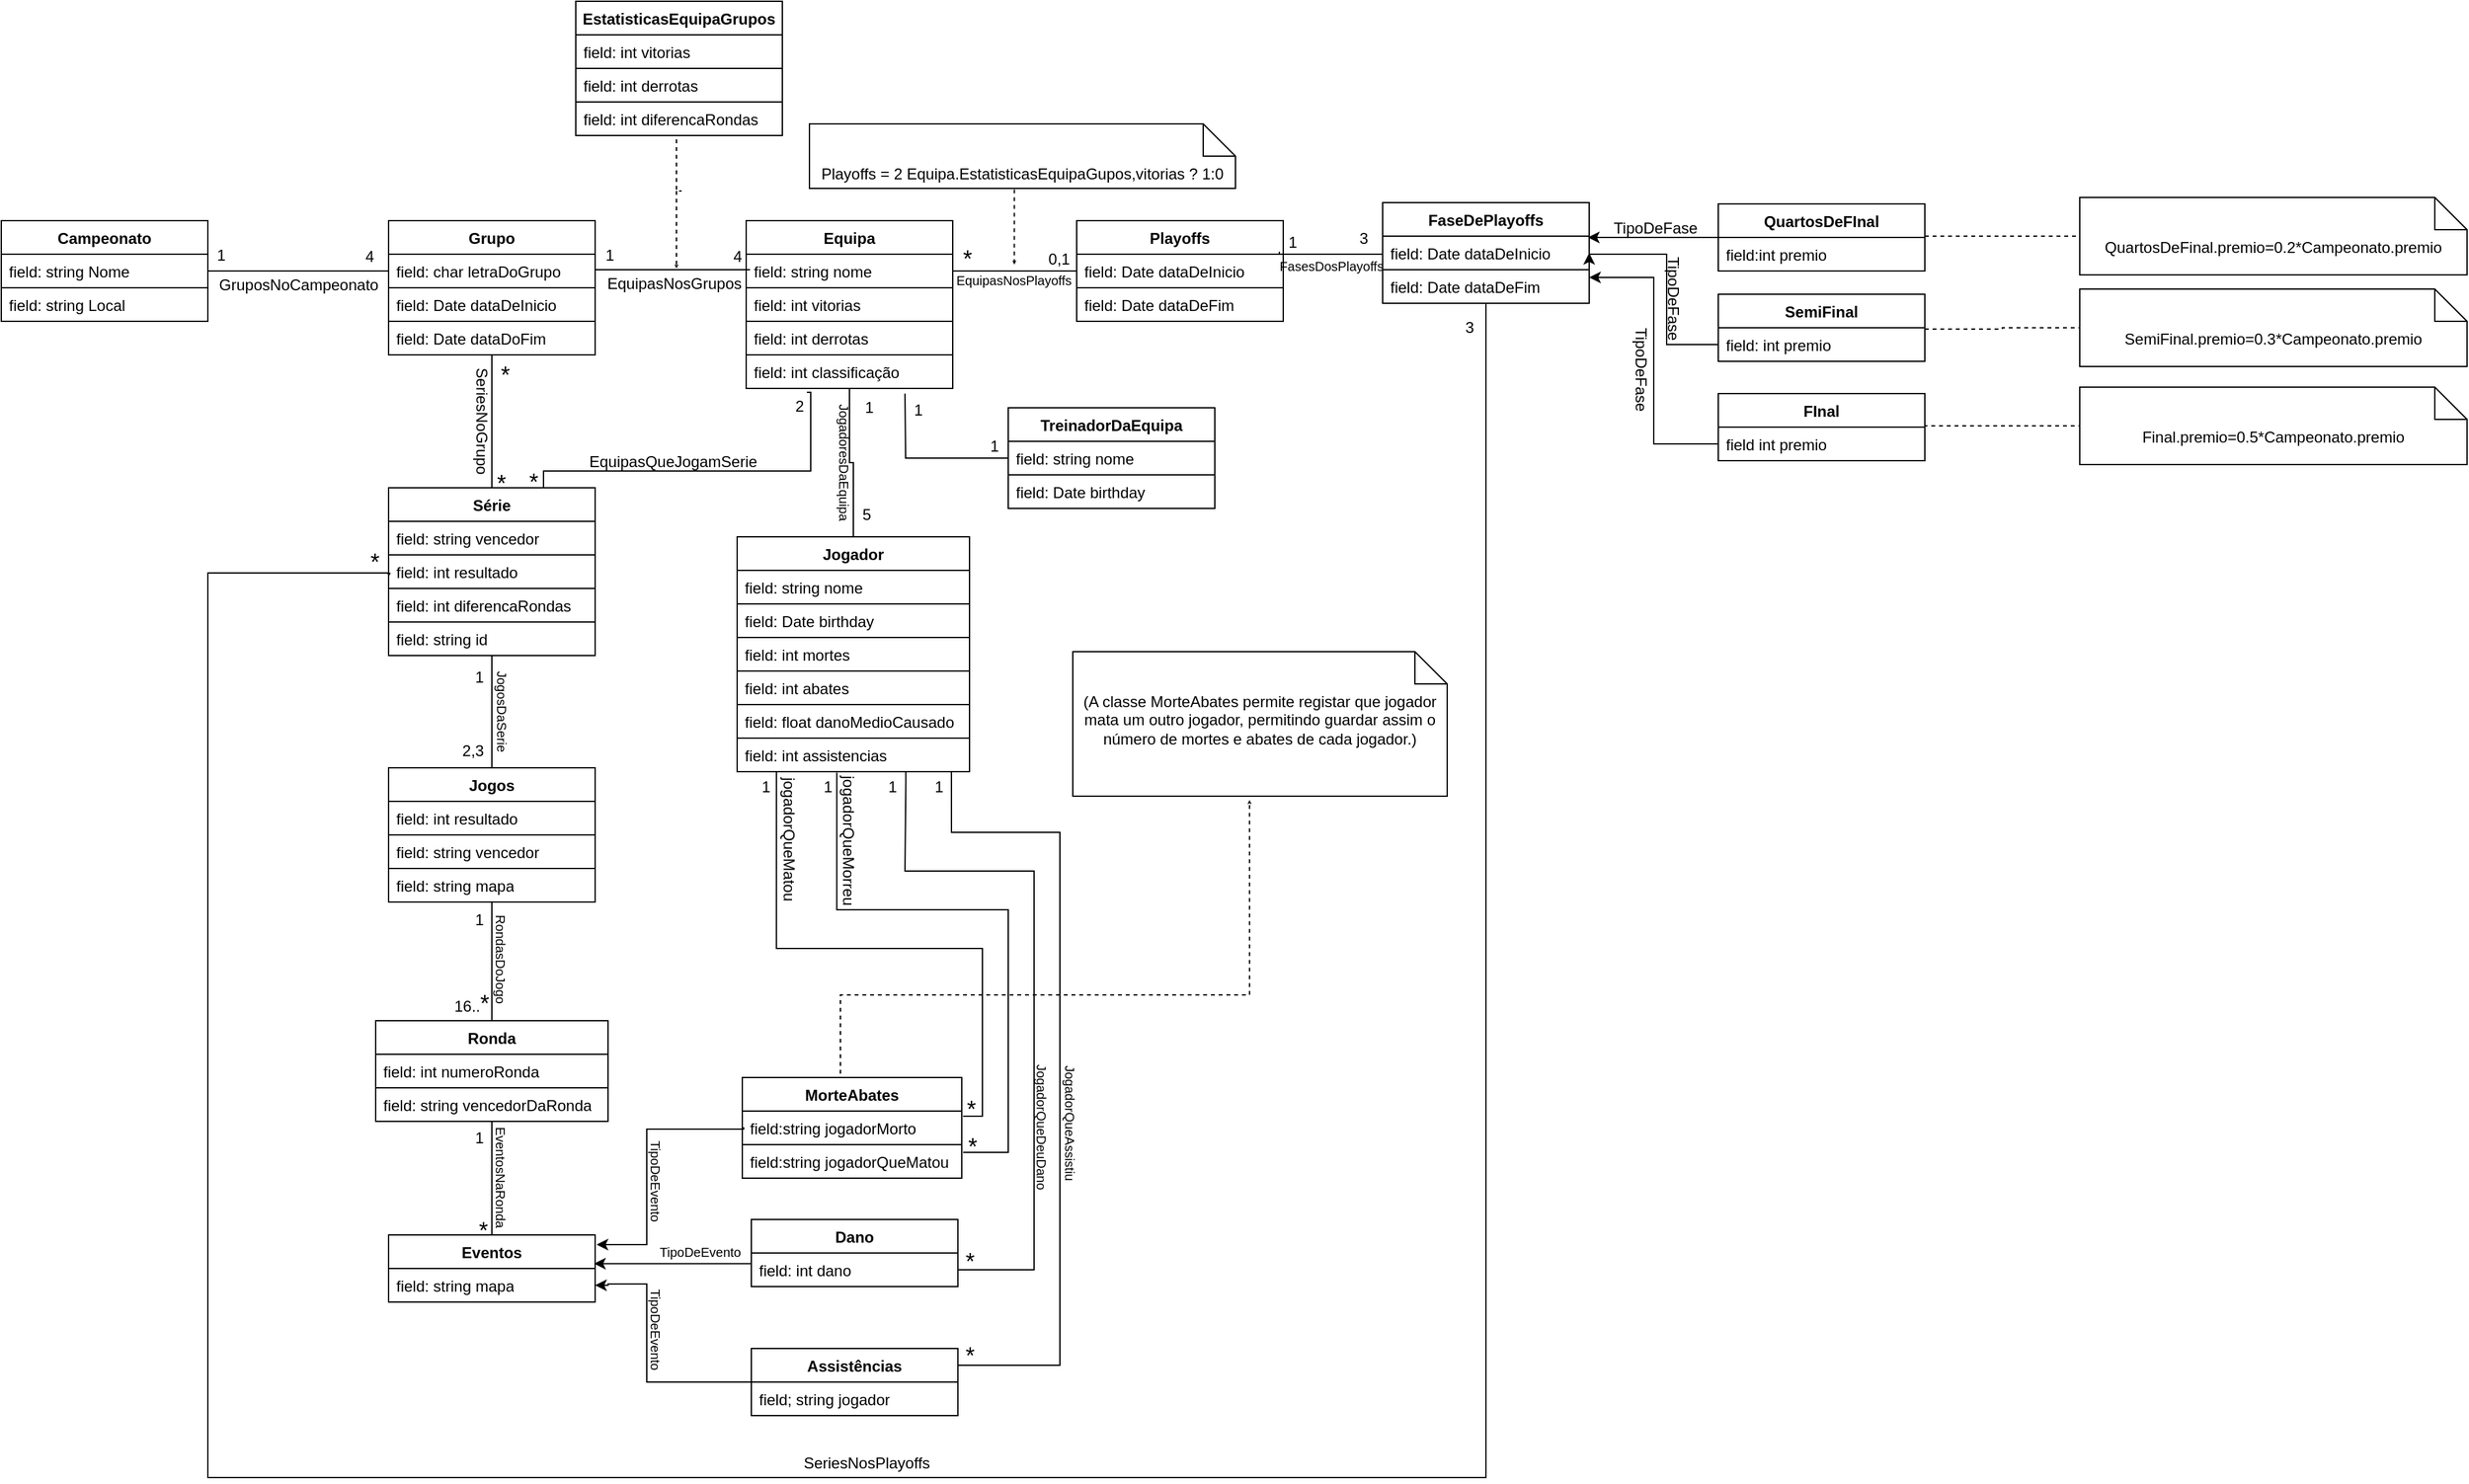 <mxfile version="22.0.4" type="github">
  <diagram name="Page-1" id="e7e014a7-5840-1c2e-5031-d8a46d1fe8dd">
    <mxGraphModel dx="2473" dy="1378" grid="1" gridSize="10" guides="1" tooltips="1" connect="1" arrows="1" fold="1" page="1" pageScale="1" pageWidth="1169" pageHeight="826" background="none" math="0" shadow="0">
      <root>
        <mxCell id="0" />
        <mxCell id="1" parent="0" />
        <mxCell id="9Ka-WZvEReShKsLX9K6u-49" value="Playoffs = 2 Equipa.EstatisticasEquipaGupos,vitorias ? 1:0" style="shape=note2;boundedLbl=1;whiteSpace=wrap;html=1;size=25;verticalAlign=top;align=center;" parent="1" vertex="1">
          <mxGeometry x="776" y="131" width="330" height="50" as="geometry" />
        </mxCell>
        <mxCell id="9Ka-WZvEReShKsLX9K6u-52" value="&lt;div&gt;Campeonato&lt;/div&gt;&lt;div&gt;&lt;br&gt;&lt;/div&gt;" style="swimlane;fontStyle=1;align=center;verticalAlign=top;childLayout=stackLayout;horizontal=1;startSize=26;horizontalStack=0;resizeParent=1;resizeParentMax=0;resizeLast=0;collapsible=1;marginBottom=0;whiteSpace=wrap;html=1;" parent="1" vertex="1">
          <mxGeometry x="150" y="206" width="160" height="78" as="geometry" />
        </mxCell>
        <mxCell id="9Ka-WZvEReShKsLX9K6u-56" value="field: string Nome" style="text;strokeColor=default;fillColor=none;align=left;verticalAlign=top;spacingLeft=4;spacingRight=4;overflow=hidden;rotatable=0;points=[[0,0.5],[1,0.5]];portConstraint=eastwest;whiteSpace=wrap;html=1;" parent="9Ka-WZvEReShKsLX9K6u-52" vertex="1">
          <mxGeometry y="26" width="160" height="26" as="geometry" />
        </mxCell>
        <mxCell id="9Ka-WZvEReShKsLX9K6u-58" value="field: string Local" style="text;strokeColor=default;fillColor=none;align=left;verticalAlign=top;spacingLeft=4;spacingRight=4;overflow=hidden;rotatable=0;points=[[0,0.5],[1,0.5]];portConstraint=eastwest;whiteSpace=wrap;html=1;" parent="9Ka-WZvEReShKsLX9K6u-52" vertex="1">
          <mxGeometry y="52" width="160" height="26" as="geometry" />
        </mxCell>
        <mxCell id="9Ka-WZvEReShKsLX9K6u-59" value="&lt;div&gt;Grupo&lt;/div&gt;" style="swimlane;fontStyle=1;align=center;verticalAlign=top;childLayout=stackLayout;horizontal=1;startSize=26;horizontalStack=0;resizeParent=1;resizeParentMax=0;resizeLast=0;collapsible=1;marginBottom=0;whiteSpace=wrap;html=1;" parent="1" vertex="1">
          <mxGeometry x="450" y="206" width="160" height="104" as="geometry" />
        </mxCell>
        <mxCell id="9Ka-WZvEReShKsLX9K6u-238" value="field: char letraDoGrupo" style="text;strokeColor=default;fillColor=none;align=left;verticalAlign=top;spacingLeft=4;spacingRight=4;overflow=hidden;rotatable=0;points=[[0,0.5],[1,0.5]];portConstraint=eastwest;whiteSpace=wrap;html=1;" parent="9Ka-WZvEReShKsLX9K6u-59" vertex="1">
          <mxGeometry y="26" width="160" height="26" as="geometry" />
        </mxCell>
        <mxCell id="9Ka-WZvEReShKsLX9K6u-63" value="field: Date dataDeInicio" style="text;strokeColor=default;fillColor=none;align=left;verticalAlign=top;spacingLeft=4;spacingRight=4;overflow=hidden;rotatable=0;points=[[0,0.5],[1,0.5]];portConstraint=eastwest;whiteSpace=wrap;html=1;" parent="9Ka-WZvEReShKsLX9K6u-59" vertex="1">
          <mxGeometry y="52" width="160" height="26" as="geometry" />
        </mxCell>
        <mxCell id="9Ka-WZvEReShKsLX9K6u-60" value="field: Date dataDoFim" style="text;strokeColor=default;fillColor=none;align=left;verticalAlign=top;spacingLeft=4;spacingRight=4;overflow=hidden;rotatable=0;points=[[0,0.5],[1,0.5]];portConstraint=eastwest;whiteSpace=wrap;html=1;" parent="9Ka-WZvEReShKsLX9K6u-59" vertex="1">
          <mxGeometry y="78" width="160" height="26" as="geometry" />
        </mxCell>
        <mxCell id="9Ka-WZvEReShKsLX9K6u-64" value="" style="line;strokeWidth=1;fillColor=none;align=left;verticalAlign=middle;spacingTop=-1;spacingLeft=3;spacingRight=3;rotatable=0;labelPosition=right;points=[];portConstraint=eastwest;strokeColor=inherit;" parent="1" vertex="1">
          <mxGeometry x="310" y="241" width="140" height="8" as="geometry" />
        </mxCell>
        <mxCell id="9Ka-WZvEReShKsLX9K6u-66" value="1" style="text;html=1;align=center;verticalAlign=middle;resizable=0;points=[];autosize=1;strokeColor=none;fillColor=none;" parent="1" vertex="1">
          <mxGeometry x="305" y="218" width="30" height="30" as="geometry" />
        </mxCell>
        <mxCell id="9Ka-WZvEReShKsLX9K6u-67" value="4" style="text;html=1;align=center;verticalAlign=middle;resizable=0;points=[];autosize=1;strokeColor=none;fillColor=none;" parent="1" vertex="1">
          <mxGeometry x="420" y="219" width="30" height="30" as="geometry" />
        </mxCell>
        <mxCell id="9Ka-WZvEReShKsLX9K6u-68" value="Equipa" style="swimlane;fontStyle=1;align=center;verticalAlign=top;childLayout=stackLayout;horizontal=1;startSize=26;horizontalStack=0;resizeParent=1;resizeParentMax=0;resizeLast=0;collapsible=1;marginBottom=0;whiteSpace=wrap;html=1;" parent="1" vertex="1">
          <mxGeometry x="727" y="206" width="160" height="130" as="geometry" />
        </mxCell>
        <mxCell id="9Ka-WZvEReShKsLX9K6u-70" value="&lt;div&gt;field: string nome&lt;/div&gt;" style="text;strokeColor=default;fillColor=none;align=left;verticalAlign=top;spacingLeft=4;spacingRight=4;overflow=hidden;rotatable=0;points=[[0,0.5],[1,0.5]];portConstraint=eastwest;whiteSpace=wrap;html=1;" parent="9Ka-WZvEReShKsLX9K6u-68" vertex="1">
          <mxGeometry y="26" width="160" height="26" as="geometry" />
        </mxCell>
        <mxCell id="9Ka-WZvEReShKsLX9K6u-69" value="field: int vitorias" style="text;strokeColor=default;fillColor=none;align=left;verticalAlign=top;spacingLeft=4;spacingRight=4;overflow=hidden;rotatable=0;points=[[0,0.5],[1,0.5]];portConstraint=eastwest;whiteSpace=wrap;html=1;" parent="9Ka-WZvEReShKsLX9K6u-68" vertex="1">
          <mxGeometry y="52" width="160" height="26" as="geometry" />
        </mxCell>
        <mxCell id="9Ka-WZvEReShKsLX9K6u-110" value="field: int derrotas" style="text;strokeColor=default;fillColor=none;align=left;verticalAlign=top;spacingLeft=4;spacingRight=4;overflow=hidden;rotatable=0;points=[[0,0.5],[1,0.5]];portConstraint=eastwest;whiteSpace=wrap;html=1;" parent="9Ka-WZvEReShKsLX9K6u-68" vertex="1">
          <mxGeometry y="78" width="160" height="26" as="geometry" />
        </mxCell>
        <mxCell id="JwK9TQ3U5i1SRj9SoQAU-14" value="field: int classificação" style="text;strokeColor=default;fillColor=none;align=left;verticalAlign=top;spacingLeft=4;spacingRight=4;overflow=hidden;rotatable=0;points=[[0,0.5],[1,0.5]];portConstraint=eastwest;whiteSpace=wrap;html=1;" parent="9Ka-WZvEReShKsLX9K6u-68" vertex="1">
          <mxGeometry y="104" width="160" height="26" as="geometry" />
        </mxCell>
        <mxCell id="9Ka-WZvEReShKsLX9K6u-71" value="" style="line;strokeWidth=1;fillColor=none;align=left;verticalAlign=middle;spacingTop=-1;spacingLeft=3;spacingRight=3;rotatable=0;labelPosition=right;points=[];portConstraint=eastwest;strokeColor=inherit;" parent="1" vertex="1">
          <mxGeometry x="610" y="240" width="120" height="8" as="geometry" />
        </mxCell>
        <mxCell id="9Ka-WZvEReShKsLX9K6u-75" value="&lt;div&gt;1&lt;/div&gt;" style="text;html=1;align=center;verticalAlign=middle;resizable=0;points=[];autosize=1;strokeColor=none;fillColor=none;" parent="1" vertex="1">
          <mxGeometry x="606" y="218" width="30" height="30" as="geometry" />
        </mxCell>
        <mxCell id="9Ka-WZvEReShKsLX9K6u-76" value="4" style="text;html=1;align=center;verticalAlign=middle;resizable=0;points=[];autosize=1;strokeColor=none;fillColor=none;" parent="1" vertex="1">
          <mxGeometry x="705" y="219" width="30" height="30" as="geometry" />
        </mxCell>
        <mxCell id="9Ka-WZvEReShKsLX9K6u-93" style="edgeStyle=orthogonalEdgeStyle;rounded=0;orthogonalLoop=1;jettySize=auto;html=1;entryX=0.5;entryY=1;entryDx=0;entryDy=0;endSize=0;endArrow=none;endFill=0;" parent="1" source="9Ka-WZvEReShKsLX9K6u-77" target="9Ka-WZvEReShKsLX9K6u-59" edge="1">
          <mxGeometry relative="1" as="geometry" />
        </mxCell>
        <mxCell id="9Ka-WZvEReShKsLX9K6u-77" value="Série" style="swimlane;fontStyle=1;align=center;verticalAlign=top;childLayout=stackLayout;horizontal=1;startSize=26;horizontalStack=0;resizeParent=1;resizeParentMax=0;resizeLast=0;collapsible=1;marginBottom=0;whiteSpace=wrap;html=1;" parent="1" vertex="1">
          <mxGeometry x="450" y="413" width="160" height="130" as="geometry" />
        </mxCell>
        <mxCell id="9Ka-WZvEReShKsLX9K6u-239" value="&lt;div&gt;field: string vencedor&lt;/div&gt;" style="text;strokeColor=default;fillColor=none;align=left;verticalAlign=top;spacingLeft=4;spacingRight=4;overflow=hidden;rotatable=0;points=[[0,0.5],[1,0.5]];portConstraint=eastwest;whiteSpace=wrap;html=1;" parent="9Ka-WZvEReShKsLX9K6u-77" vertex="1">
          <mxGeometry y="26" width="160" height="26" as="geometry" />
        </mxCell>
        <mxCell id="9Ka-WZvEReShKsLX9K6u-78" value="field: int resultado" style="text;strokeColor=default;fillColor=none;align=left;verticalAlign=top;spacingLeft=4;spacingRight=4;overflow=hidden;rotatable=0;points=[[0,0.5],[1,0.5]];portConstraint=eastwest;whiteSpace=wrap;html=1;" parent="9Ka-WZvEReShKsLX9K6u-77" vertex="1">
          <mxGeometry y="52" width="160" height="26" as="geometry" />
        </mxCell>
        <mxCell id="LEeNHCaEj4kO8tNSxgfI-7" value="field: int diferencaRondas" style="text;strokeColor=default;fillColor=none;align=left;verticalAlign=top;spacingLeft=4;spacingRight=4;overflow=hidden;rotatable=0;points=[[0,0.5],[1,0.5]];portConstraint=eastwest;whiteSpace=wrap;html=1;" parent="9Ka-WZvEReShKsLX9K6u-77" vertex="1">
          <mxGeometry y="78" width="160" height="26" as="geometry" />
        </mxCell>
        <mxCell id="9Ka-WZvEReShKsLX9K6u-173" value="field: string id" style="text;strokeColor=default;fillColor=none;align=left;verticalAlign=top;spacingLeft=4;spacingRight=4;overflow=hidden;rotatable=0;points=[[0,0.5],[1,0.5]];portConstraint=eastwest;whiteSpace=wrap;html=1;" parent="9Ka-WZvEReShKsLX9K6u-77" vertex="1">
          <mxGeometry y="104" width="160" height="26" as="geometry" />
        </mxCell>
        <mxCell id="9Ka-WZvEReShKsLX9K6u-92" value="&amp;nbsp;" style="text;whiteSpace=wrap;html=1;" parent="1" vertex="1">
          <mxGeometry x="480" y="480" width="60" height="30" as="geometry" />
        </mxCell>
        <mxCell id="9Ka-WZvEReShKsLX9K6u-94" value="&lt;font style=&quot;font-size: 18px;&quot;&gt;*&lt;/font&gt;" style="text;html=1;align=center;verticalAlign=middle;resizable=0;points=[];autosize=1;strokeColor=none;fillColor=none;" parent="1" vertex="1">
          <mxGeometry x="525" y="306" width="30" height="40" as="geometry" />
        </mxCell>
        <mxCell id="9Ka-WZvEReShKsLX9K6u-95" value="&lt;font style=&quot;font-size: 18px;&quot;&gt;*&lt;/font&gt;" style="text;html=1;align=center;verticalAlign=middle;resizable=0;points=[];autosize=1;strokeColor=none;fillColor=none;" parent="1" vertex="1">
          <mxGeometry x="522" y="390" width="30" height="40" as="geometry" />
        </mxCell>
        <mxCell id="9Ka-WZvEReShKsLX9K6u-100" value="&lt;div&gt;Jogos&lt;/div&gt;&lt;div&gt;&lt;br&gt;&lt;/div&gt;" style="swimlane;fontStyle=1;align=center;verticalAlign=top;childLayout=stackLayout;horizontal=1;startSize=26;horizontalStack=0;resizeParent=1;resizeParentMax=0;resizeLast=0;collapsible=1;marginBottom=0;whiteSpace=wrap;html=1;" parent="1" vertex="1">
          <mxGeometry x="450" y="630" width="160" height="104" as="geometry" />
        </mxCell>
        <mxCell id="9Ka-WZvEReShKsLX9K6u-101" value="field: int resultado" style="text;strokeColor=default;fillColor=none;align=left;verticalAlign=top;spacingLeft=4;spacingRight=4;overflow=hidden;rotatable=0;points=[[0,0.5],[1,0.5]];portConstraint=eastwest;whiteSpace=wrap;html=1;" parent="9Ka-WZvEReShKsLX9K6u-100" vertex="1">
          <mxGeometry y="26" width="160" height="26" as="geometry" />
        </mxCell>
        <mxCell id="9Ka-WZvEReShKsLX9K6u-102" value="field: string vencedor" style="text;strokeColor=default;fillColor=none;align=left;verticalAlign=top;spacingLeft=4;spacingRight=4;overflow=hidden;rotatable=0;points=[[0,0.5],[1,0.5]];portConstraint=eastwest;whiteSpace=wrap;html=1;" parent="9Ka-WZvEReShKsLX9K6u-100" vertex="1">
          <mxGeometry y="52" width="160" height="26" as="geometry" />
        </mxCell>
        <mxCell id="9Ka-WZvEReShKsLX9K6u-136" value="field: string mapa" style="text;strokeColor=default;fillColor=none;align=left;verticalAlign=top;spacingLeft=4;spacingRight=4;overflow=hidden;rotatable=0;points=[[0,0.5],[1,0.5]];portConstraint=eastwest;whiteSpace=wrap;html=1;" parent="9Ka-WZvEReShKsLX9K6u-100" vertex="1">
          <mxGeometry y="78" width="160" height="26" as="geometry" />
        </mxCell>
        <mxCell id="9Ka-WZvEReShKsLX9K6u-103" style="edgeStyle=orthogonalEdgeStyle;rounded=0;orthogonalLoop=1;jettySize=auto;html=1;endSize=0;entryX=0.5;entryY=1;entryDx=0;entryDy=0;endArrow=none;endFill=0;" parent="1" source="9Ka-WZvEReShKsLX9K6u-100" target="9Ka-WZvEReShKsLX9K6u-77" edge="1">
          <mxGeometry relative="1" as="geometry">
            <mxPoint x="530" y="560" as="targetPoint" />
          </mxGeometry>
        </mxCell>
        <mxCell id="9Ka-WZvEReShKsLX9K6u-104" value="1" style="text;html=1;align=center;verticalAlign=middle;resizable=0;points=[];autosize=1;strokeColor=none;fillColor=none;" parent="1" vertex="1">
          <mxGeometry x="505" y="545" width="30" height="30" as="geometry" />
        </mxCell>
        <mxCell id="9Ka-WZvEReShKsLX9K6u-105" value="2,3" style="text;html=1;align=center;verticalAlign=middle;resizable=0;points=[];autosize=1;strokeColor=none;fillColor=none;" parent="1" vertex="1">
          <mxGeometry x="495" y="602" width="40" height="30" as="geometry" />
        </mxCell>
        <mxCell id="9Ka-WZvEReShKsLX9K6u-109" style="edgeStyle=orthogonalEdgeStyle;rounded=0;orthogonalLoop=1;jettySize=auto;html=1;entryX=0.5;entryY=1;entryDx=0;entryDy=0;endSize=0;endArrow=none;endFill=0;" parent="1" source="9Ka-WZvEReShKsLX9K6u-106" target="9Ka-WZvEReShKsLX9K6u-68" edge="1">
          <mxGeometry relative="1" as="geometry" />
        </mxCell>
        <mxCell id="9Ka-WZvEReShKsLX9K6u-219" style="edgeStyle=orthogonalEdgeStyle;rounded=0;orthogonalLoop=1;jettySize=auto;html=1;exitX=0.429;exitY=1.031;exitDx=0;exitDy=0;entryX=1.006;entryY=0.231;entryDx=0;entryDy=0;exitPerimeter=0;entryPerimeter=0;endSize=0;endArrow=none;endFill=0;" parent="1" source="dNxr9348xgbhREsRvM5x-9" target="9Ka-WZvEReShKsLX9K6u-193" edge="1">
          <mxGeometry relative="1" as="geometry">
            <Array as="points">
              <mxPoint x="797" y="740" />
              <mxPoint x="930" y="740" />
              <mxPoint x="930" y="928" />
            </Array>
          </mxGeometry>
        </mxCell>
        <mxCell id="9Ka-WZvEReShKsLX9K6u-221" style="edgeStyle=orthogonalEdgeStyle;rounded=0;orthogonalLoop=1;jettySize=auto;html=1;exitX=0.726;exitY=1;exitDx=0;exitDy=0;entryX=1;entryY=0.5;entryDx=0;entryDy=0;endSize=0;exitPerimeter=0;startArrow=none;startFill=0;endArrow=none;endFill=0;" parent="1" source="dNxr9348xgbhREsRvM5x-9" edge="1">
          <mxGeometry relative="1" as="geometry">
            <Array as="points">
              <mxPoint x="851" y="640" />
              <mxPoint x="850" y="640" />
              <mxPoint x="850" y="710" />
              <mxPoint x="950" y="710" />
              <mxPoint x="950" y="1019" />
            </Array>
            <mxPoint x="891" y="1019" as="targetPoint" />
          </mxGeometry>
        </mxCell>
        <mxCell id="JwK9TQ3U5i1SRj9SoQAU-40" style="edgeStyle=orthogonalEdgeStyle;rounded=0;orthogonalLoop=1;jettySize=auto;html=1;exitX=0.922;exitY=1.015;exitDx=0;exitDy=0;entryX=1;entryY=0.25;entryDx=0;entryDy=0;endSize=0;exitPerimeter=0;endArrow=none;endFill=0;" parent="1" source="dNxr9348xgbhREsRvM5x-9" target="JwK9TQ3U5i1SRj9SoQAU-37" edge="1">
          <mxGeometry relative="1" as="geometry">
            <mxPoint x="886" y="601" as="sourcePoint" />
            <mxPoint x="877" y="1118" as="targetPoint" />
            <Array as="points">
              <mxPoint x="886" y="680" />
              <mxPoint x="970" y="680" />
              <mxPoint x="970" y="1093" />
            </Array>
          </mxGeometry>
        </mxCell>
        <mxCell id="9Ka-WZvEReShKsLX9K6u-106" value="Jogador" style="swimlane;fontStyle=1;align=center;verticalAlign=top;childLayout=stackLayout;horizontal=1;startSize=26;horizontalStack=0;resizeParent=1;resizeParentMax=0;resizeLast=0;collapsible=1;marginBottom=0;whiteSpace=wrap;html=1;" parent="1" vertex="1">
          <mxGeometry x="720" y="451" width="180" height="182" as="geometry" />
        </mxCell>
        <mxCell id="9Ka-WZvEReShKsLX9K6u-107" value="field: string nome" style="text;strokeColor=default;fillColor=none;align=left;verticalAlign=top;spacingLeft=4;spacingRight=4;overflow=hidden;rotatable=0;points=[[0,0.5],[1,0.5]];portConstraint=eastwest;whiteSpace=wrap;html=1;" parent="9Ka-WZvEReShKsLX9K6u-106" vertex="1">
          <mxGeometry y="26" width="180" height="26" as="geometry" />
        </mxCell>
        <mxCell id="9Ka-WZvEReShKsLX9K6u-108" value="field: Date birthday" style="text;strokeColor=default;fillColor=none;align=left;verticalAlign=top;spacingLeft=4;spacingRight=4;overflow=hidden;rotatable=0;points=[[0,0.5],[1,0.5]];portConstraint=eastwest;whiteSpace=wrap;html=1;" parent="9Ka-WZvEReShKsLX9K6u-106" vertex="1">
          <mxGeometry y="52" width="180" height="26" as="geometry" />
        </mxCell>
        <mxCell id="9Ka-WZvEReShKsLX9K6u-143" value="field: int mortes" style="text;strokeColor=default;fillColor=none;align=left;verticalAlign=top;spacingLeft=4;spacingRight=4;overflow=hidden;rotatable=0;points=[[0,0.5],[1,0.5]];portConstraint=eastwest;whiteSpace=wrap;html=1;" parent="9Ka-WZvEReShKsLX9K6u-106" vertex="1">
          <mxGeometry y="78" width="180" height="26" as="geometry" />
        </mxCell>
        <mxCell id="9Ka-WZvEReShKsLX9K6u-144" value="field: int abates" style="text;strokeColor=default;fillColor=none;align=left;verticalAlign=top;spacingLeft=4;spacingRight=4;overflow=hidden;rotatable=0;points=[[0,0.5],[1,0.5]];portConstraint=eastwest;whiteSpace=wrap;html=1;" parent="9Ka-WZvEReShKsLX9K6u-106" vertex="1">
          <mxGeometry y="104" width="180" height="26" as="geometry" />
        </mxCell>
        <mxCell id="9Ka-WZvEReShKsLX9K6u-145" value="field: float danoMedioCausado" style="text;strokeColor=default;fillColor=none;align=left;verticalAlign=top;spacingLeft=4;spacingRight=4;overflow=hidden;rotatable=0;points=[[0,0.5],[1,0.5]];portConstraint=eastwest;whiteSpace=wrap;html=1;" parent="9Ka-WZvEReShKsLX9K6u-106" vertex="1">
          <mxGeometry y="130" width="180" height="26" as="geometry" />
        </mxCell>
        <mxCell id="dNxr9348xgbhREsRvM5x-9" value="field: int assistencias" style="text;strokeColor=default;fillColor=none;align=left;verticalAlign=top;spacingLeft=4;spacingRight=4;overflow=hidden;rotatable=0;points=[[0,0.5],[1,0.5]];portConstraint=eastwest;whiteSpace=wrap;html=1;" vertex="1" parent="9Ka-WZvEReShKsLX9K6u-106">
          <mxGeometry y="156" width="180" height="26" as="geometry" />
        </mxCell>
        <mxCell id="9Ka-WZvEReShKsLX9K6u-111" value="Playoffs" style="swimlane;fontStyle=1;align=center;verticalAlign=top;childLayout=stackLayout;horizontal=1;startSize=26;horizontalStack=0;resizeParent=1;resizeParentMax=0;resizeLast=0;collapsible=1;marginBottom=0;whiteSpace=wrap;html=1;" parent="1" vertex="1">
          <mxGeometry x="983" y="206" width="160" height="78" as="geometry" />
        </mxCell>
        <mxCell id="9Ka-WZvEReShKsLX9K6u-112" value="field: Date dataDeInicio" style="text;strokeColor=default;fillColor=none;align=left;verticalAlign=top;spacingLeft=4;spacingRight=4;overflow=hidden;rotatable=0;points=[[0,0.5],[1,0.5]];portConstraint=eastwest;whiteSpace=wrap;html=1;" parent="9Ka-WZvEReShKsLX9K6u-111" vertex="1">
          <mxGeometry y="26" width="160" height="26" as="geometry" />
        </mxCell>
        <mxCell id="9Ka-WZvEReShKsLX9K6u-113" value="field: Date dataDeFim" style="text;strokeColor=default;fillColor=none;align=left;verticalAlign=top;spacingLeft=4;spacingRight=4;overflow=hidden;rotatable=0;points=[[0,0.5],[1,0.5]];portConstraint=eastwest;whiteSpace=wrap;html=1;" parent="9Ka-WZvEReShKsLX9K6u-111" vertex="1">
          <mxGeometry y="52" width="160" height="26" as="geometry" />
        </mxCell>
        <mxCell id="9Ka-WZvEReShKsLX9K6u-133" style="edgeStyle=orthogonalEdgeStyle;rounded=0;orthogonalLoop=1;jettySize=auto;html=1;entryX=0;entryY=0.5;entryDx=0;entryDy=0;endSize=0;endArrow=none;endFill=0;" parent="1" source="9Ka-WZvEReShKsLX9K6u-70" target="9Ka-WZvEReShKsLX9K6u-112" edge="1">
          <mxGeometry relative="1" as="geometry" />
        </mxCell>
        <mxCell id="9Ka-WZvEReShKsLX9K6u-134" value="1" style="text;html=1;align=center;verticalAlign=middle;resizable=0;points=[];autosize=1;strokeColor=none;fillColor=none;" parent="1" vertex="1">
          <mxGeometry x="807" y="336" width="30" height="30" as="geometry" />
        </mxCell>
        <mxCell id="9Ka-WZvEReShKsLX9K6u-135" value="5" style="text;html=1;align=center;verticalAlign=middle;resizable=0;points=[];autosize=1;strokeColor=none;fillColor=none;" parent="1" vertex="1">
          <mxGeometry x="805" y="419" width="30" height="30" as="geometry" />
        </mxCell>
        <mxCell id="9Ka-WZvEReShKsLX9K6u-165" value="&lt;font style=&quot;font-size: 18px;&quot;&gt;*&lt;/font&gt;" style="text;html=1;align=center;verticalAlign=middle;resizable=0;points=[];autosize=1;strokeColor=none;fillColor=none;" parent="1" vertex="1">
          <mxGeometry x="883" y="216" width="30" height="40" as="geometry" />
        </mxCell>
        <mxCell id="9Ka-WZvEReShKsLX9K6u-166" value="0,1" style="text;html=1;align=center;verticalAlign=middle;resizable=0;points=[];autosize=1;strokeColor=none;fillColor=none;" parent="1" vertex="1">
          <mxGeometry x="949" y="221" width="40" height="30" as="geometry" />
        </mxCell>
        <mxCell id="9Ka-WZvEReShKsLX9K6u-171" value="(A classe MorteAbates permite registar que jogador mata um outro jogador, permitindo guardar assim o número de mortes e abates de cada jogador.)" style="shape=note2;boundedLbl=1;whiteSpace=wrap;html=1;size=25;verticalAlign=top;align=center;" parent="1" vertex="1">
          <mxGeometry x="980" y="540" width="290" height="112" as="geometry" />
        </mxCell>
        <mxCell id="9Ka-WZvEReShKsLX9K6u-183" style="edgeStyle=orthogonalEdgeStyle;rounded=0;orthogonalLoop=1;jettySize=auto;html=1;entryX=0.75;entryY=0;entryDx=0;entryDy=0;endSize=0;exitX=0.294;exitY=1.115;exitDx=0;exitDy=0;exitPerimeter=0;endArrow=none;endFill=0;" parent="1" source="JwK9TQ3U5i1SRj9SoQAU-14" target="9Ka-WZvEReShKsLX9K6u-77" edge="1">
          <mxGeometry relative="1" as="geometry">
            <Array as="points">
              <mxPoint x="777" y="400" />
              <mxPoint x="570" y="400" />
            </Array>
          </mxGeometry>
        </mxCell>
        <mxCell id="9Ka-WZvEReShKsLX9K6u-184" value="&lt;font style=&quot;font-size: 18px;&quot;&gt;*&lt;/font&gt;" style="text;html=1;align=center;verticalAlign=middle;resizable=0;points=[];autosize=1;strokeColor=none;fillColor=none;" parent="1" vertex="1">
          <mxGeometry x="547" y="389" width="30" height="40" as="geometry" />
        </mxCell>
        <mxCell id="9Ka-WZvEReShKsLX9K6u-185" value="2" style="text;html=1;align=center;verticalAlign=middle;resizable=0;points=[];autosize=1;strokeColor=none;fillColor=none;" parent="1" vertex="1">
          <mxGeometry x="753" y="335" width="30" height="30" as="geometry" />
        </mxCell>
        <mxCell id="9Ka-WZvEReShKsLX9K6u-190" style="edgeStyle=orthogonalEdgeStyle;rounded=0;orthogonalLoop=1;jettySize=auto;html=1;entryX=0.5;entryY=1;entryDx=0;entryDy=0;endSize=0;endArrow=none;endFill=0;" parent="1" source="9Ka-WZvEReShKsLX9K6u-186" target="9Ka-WZvEReShKsLX9K6u-100" edge="1">
          <mxGeometry relative="1" as="geometry" />
        </mxCell>
        <mxCell id="9Ka-WZvEReShKsLX9K6u-186" value="Ronda" style="swimlane;fontStyle=1;align=center;verticalAlign=top;childLayout=stackLayout;horizontal=1;startSize=26;horizontalStack=0;resizeParent=1;resizeParentMax=0;resizeLast=0;collapsible=1;marginBottom=0;whiteSpace=wrap;html=1;" parent="1" vertex="1">
          <mxGeometry x="440" y="826" width="180" height="78" as="geometry" />
        </mxCell>
        <mxCell id="9Ka-WZvEReShKsLX9K6u-187" value="field: int numeroRonda" style="text;strokeColor=default;fillColor=none;align=left;verticalAlign=top;spacingLeft=4;spacingRight=4;overflow=hidden;rotatable=0;points=[[0,0.5],[1,0.5]];portConstraint=eastwest;whiteSpace=wrap;html=1;" parent="9Ka-WZvEReShKsLX9K6u-186" vertex="1">
          <mxGeometry y="26" width="180" height="26" as="geometry" />
        </mxCell>
        <mxCell id="JwK9TQ3U5i1SRj9SoQAU-5" value="field: string vencedorDaRonda" style="text;strokeColor=default;fillColor=none;align=left;verticalAlign=top;spacingLeft=4;spacingRight=4;overflow=hidden;rotatable=0;points=[[0,0.5],[1,0.5]];portConstraint=eastwest;whiteSpace=wrap;html=1;" parent="9Ka-WZvEReShKsLX9K6u-186" vertex="1">
          <mxGeometry y="52" width="180" height="26" as="geometry" />
        </mxCell>
        <mxCell id="9Ka-WZvEReShKsLX9K6u-214" style="edgeStyle=orthogonalEdgeStyle;rounded=0;orthogonalLoop=1;jettySize=auto;html=1;exitX=0;exitY=0.5;exitDx=0;exitDy=0;entryX=1.007;entryY=0.144;entryDx=0;entryDy=0;entryPerimeter=0;" parent="1" source="9Ka-WZvEReShKsLX9K6u-192" target="9Ka-WZvEReShKsLX9K6u-203" edge="1">
          <mxGeometry relative="1" as="geometry">
            <Array as="points">
              <mxPoint x="725" y="909" />
              <mxPoint x="650" y="910" />
              <mxPoint x="650" y="1000" />
              <mxPoint x="612" y="1000" />
            </Array>
            <mxPoint x="630" y="1010" as="targetPoint" />
          </mxGeometry>
        </mxCell>
        <mxCell id="9Ka-WZvEReShKsLX9K6u-191" value="MorteAbates" style="swimlane;fontStyle=1;align=center;verticalAlign=top;childLayout=stackLayout;horizontal=1;startSize=26;horizontalStack=0;resizeParent=1;resizeParentMax=0;resizeLast=0;collapsible=1;marginBottom=0;whiteSpace=wrap;html=1;" parent="1" vertex="1">
          <mxGeometry x="724" y="870" width="170" height="78" as="geometry" />
        </mxCell>
        <mxCell id="9Ka-WZvEReShKsLX9K6u-192" value="field:string jogadorMorto" style="text;strokeColor=default;fillColor=none;align=left;verticalAlign=top;spacingLeft=4;spacingRight=4;overflow=hidden;rotatable=0;points=[[0,0.5],[1,0.5]];portConstraint=eastwest;whiteSpace=wrap;html=1;" parent="9Ka-WZvEReShKsLX9K6u-191" vertex="1">
          <mxGeometry y="26" width="170" height="26" as="geometry" />
        </mxCell>
        <mxCell id="9Ka-WZvEReShKsLX9K6u-193" value="field:string jogadorQueMatou" style="text;strokeColor=default;fillColor=none;align=left;verticalAlign=top;spacingLeft=4;spacingRight=4;overflow=hidden;rotatable=0;points=[[0,0.5],[1,0.5]];portConstraint=eastwest;whiteSpace=wrap;html=1;" parent="9Ka-WZvEReShKsLX9K6u-191" vertex="1">
          <mxGeometry y="52" width="170" height="26" as="geometry" />
        </mxCell>
        <mxCell id="9Ka-WZvEReShKsLX9K6u-199" value="Dano" style="swimlane;fontStyle=1;align=center;verticalAlign=top;childLayout=stackLayout;horizontal=1;startSize=26;horizontalStack=0;resizeParent=1;resizeParentMax=0;resizeLast=0;collapsible=1;marginBottom=0;whiteSpace=wrap;html=1;" parent="1" vertex="1">
          <mxGeometry x="731" y="980" width="160" height="52" as="geometry" />
        </mxCell>
        <mxCell id="9Ka-WZvEReShKsLX9K6u-201" value="&lt;div&gt;field: int dano&lt;/div&gt;" style="text;strokeColor=default;fillColor=none;align=left;verticalAlign=top;spacingLeft=4;spacingRight=4;overflow=hidden;rotatable=0;points=[[0,0.5],[1,0.5]];portConstraint=eastwest;whiteSpace=wrap;html=1;" parent="9Ka-WZvEReShKsLX9K6u-199" vertex="1">
          <mxGeometry y="26" width="160" height="26" as="geometry" />
        </mxCell>
        <mxCell id="9Ka-WZvEReShKsLX9K6u-207" style="edgeStyle=orthogonalEdgeStyle;rounded=0;orthogonalLoop=1;jettySize=auto;html=1;entryX=0.5;entryY=1;entryDx=0;entryDy=0;endSize=0;endArrow=none;endFill=0;" parent="1" source="9Ka-WZvEReShKsLX9K6u-203" target="9Ka-WZvEReShKsLX9K6u-186" edge="1">
          <mxGeometry relative="1" as="geometry" />
        </mxCell>
        <mxCell id="9Ka-WZvEReShKsLX9K6u-203" value="Eventos" style="swimlane;fontStyle=1;align=center;verticalAlign=top;childLayout=stackLayout;horizontal=1;startSize=26;horizontalStack=0;resizeParent=1;resizeParentMax=0;resizeLast=0;collapsible=1;marginBottom=0;whiteSpace=wrap;html=1;" parent="1" vertex="1">
          <mxGeometry x="450" y="992" width="160" height="52" as="geometry" />
        </mxCell>
        <mxCell id="9Ka-WZvEReShKsLX9K6u-206" value="field: string mapa" style="text;strokeColor=default;fillColor=none;align=left;verticalAlign=top;spacingLeft=4;spacingRight=4;overflow=hidden;rotatable=0;points=[[0,0.5],[1,0.5]];portConstraint=eastwest;whiteSpace=wrap;html=1;" parent="9Ka-WZvEReShKsLX9K6u-203" vertex="1">
          <mxGeometry y="26" width="160" height="26" as="geometry" />
        </mxCell>
        <mxCell id="9Ka-WZvEReShKsLX9K6u-215" style="edgeStyle=orthogonalEdgeStyle;rounded=0;orthogonalLoop=1;jettySize=auto;html=1;exitX=-0.003;exitY=0.317;exitDx=0;exitDy=0;entryX=0.995;entryY=-0.145;entryDx=0;entryDy=0;entryPerimeter=0;exitPerimeter=0;" parent="1" target="9Ka-WZvEReShKsLX9K6u-206" edge="1">
          <mxGeometry relative="1" as="geometry">
            <Array as="points">
              <mxPoint x="700" y="1014" />
              <mxPoint x="700" y="1014" />
            </Array>
            <mxPoint x="730.52" y="1014.242" as="sourcePoint" />
          </mxGeometry>
        </mxCell>
        <mxCell id="9Ka-WZvEReShKsLX9K6u-222" style="edgeStyle=orthogonalEdgeStyle;rounded=0;orthogonalLoop=1;jettySize=auto;html=1;entryX=1.006;entryY=0.154;entryDx=0;entryDy=0;entryPerimeter=0;endSize=0;strokeWidth=1;startSize=6;endArrow=none;endFill=0;exitX=0.169;exitY=1.015;exitDx=0;exitDy=0;exitPerimeter=0;" parent="1" target="9Ka-WZvEReShKsLX9K6u-192" edge="1" source="dNxr9348xgbhREsRvM5x-9">
          <mxGeometry relative="1" as="geometry">
            <mxPoint x="750" y="640" as="sourcePoint" />
            <Array as="points">
              <mxPoint x="750" y="770" />
              <mxPoint x="910" y="770" />
              <mxPoint x="910" y="900" />
            </Array>
          </mxGeometry>
        </mxCell>
        <mxCell id="9Ka-WZvEReShKsLX9K6u-223" value="&lt;div&gt;jogadorQueMorreu&lt;/div&gt;" style="text;html=1;align=center;verticalAlign=middle;resizable=0;points=[];autosize=1;strokeColor=none;fillColor=none;rotation=90;" parent="1" vertex="1">
          <mxGeometry x="746" y="671" width="120" height="30" as="geometry" />
        </mxCell>
        <mxCell id="9Ka-WZvEReShKsLX9K6u-224" value="jogadorQueMatou" style="text;html=1;align=center;verticalAlign=middle;resizable=0;points=[];autosize=1;strokeColor=none;fillColor=none;rotation=90;" parent="1" vertex="1">
          <mxGeometry x="700" y="670" width="120" height="30" as="geometry" />
        </mxCell>
        <mxCell id="9Ka-WZvEReShKsLX9K6u-231" value="1" style="text;html=1;align=center;verticalAlign=middle;resizable=0;points=[];autosize=1;strokeColor=none;fillColor=none;" parent="1" vertex="1">
          <mxGeometry x="727" y="630" width="30" height="30" as="geometry" />
        </mxCell>
        <mxCell id="9Ka-WZvEReShKsLX9K6u-232" value="1" style="text;html=1;align=center;verticalAlign=middle;resizable=0;points=[];autosize=1;strokeColor=none;fillColor=none;" parent="1" vertex="1">
          <mxGeometry x="775" y="630" width="30" height="30" as="geometry" />
        </mxCell>
        <mxCell id="9Ka-WZvEReShKsLX9K6u-233" value="1" style="text;html=1;align=center;verticalAlign=middle;resizable=0;points=[];autosize=1;strokeColor=none;fillColor=none;" parent="1" vertex="1">
          <mxGeometry x="861" y="630" width="30" height="30" as="geometry" />
        </mxCell>
        <mxCell id="9Ka-WZvEReShKsLX9K6u-234" value="&lt;font style=&quot;font-size: 18px;&quot;&gt;*&lt;/font&gt;" style="text;html=1;align=center;verticalAlign=middle;resizable=0;points=[];autosize=1;strokeColor=none;fillColor=none;" parent="1" vertex="1">
          <mxGeometry x="885" y="993" width="30" height="40" as="geometry" />
        </mxCell>
        <mxCell id="9Ka-WZvEReShKsLX9K6u-235" value="&lt;font style=&quot;font-size: 18px;&quot;&gt;*&lt;/font&gt;" style="text;html=1;align=center;verticalAlign=middle;resizable=0;points=[];autosize=1;strokeColor=none;fillColor=none;" parent="1" vertex="1">
          <mxGeometry x="887" y="904" width="30" height="40" as="geometry" />
        </mxCell>
        <mxCell id="9Ka-WZvEReShKsLX9K6u-236" value="&lt;font style=&quot;font-size: 18px;&quot;&gt;*&lt;/font&gt;" style="text;html=1;align=center;verticalAlign=middle;resizable=0;points=[];autosize=1;strokeColor=none;fillColor=none;" parent="1" vertex="1">
          <mxGeometry x="886" y="875" width="30" height="40" as="geometry" />
        </mxCell>
        <mxCell id="JwK9TQ3U5i1SRj9SoQAU-1" value="FaseDePlayoffs" style="swimlane;fontStyle=1;align=center;verticalAlign=top;childLayout=stackLayout;horizontal=1;startSize=26;horizontalStack=0;resizeParent=1;resizeParentMax=0;resizeLast=0;collapsible=1;marginBottom=0;whiteSpace=wrap;html=1;" parent="1" vertex="1">
          <mxGeometry x="1220" y="192" width="160" height="78" as="geometry" />
        </mxCell>
        <mxCell id="JwK9TQ3U5i1SRj9SoQAU-3" value="field: Date dataDeInicio " style="text;strokeColor=default;fillColor=none;align=left;verticalAlign=top;spacingLeft=4;spacingRight=4;overflow=hidden;rotatable=0;points=[[0,0.5],[1,0.5]];portConstraint=eastwest;whiteSpace=wrap;html=1;" parent="JwK9TQ3U5i1SRj9SoQAU-1" vertex="1">
          <mxGeometry y="26" width="160" height="26" as="geometry" />
        </mxCell>
        <mxCell id="JwK9TQ3U5i1SRj9SoQAU-4" value="field: Date dataDeFim" style="text;strokeColor=default;fillColor=none;align=left;verticalAlign=top;spacingLeft=4;spacingRight=4;overflow=hidden;rotatable=0;points=[[0,0.5],[1,0.5]];portConstraint=eastwest;whiteSpace=wrap;html=1;" parent="JwK9TQ3U5i1SRj9SoQAU-1" vertex="1">
          <mxGeometry y="52" width="160" height="26" as="geometry" />
        </mxCell>
        <mxCell id="JwK9TQ3U5i1SRj9SoQAU-8" style="edgeStyle=orthogonalEdgeStyle;rounded=0;orthogonalLoop=1;jettySize=auto;html=1;exitX=0;exitY=0.5;exitDx=0;exitDy=0;endSize=0;endArrow=none;endFill=0;" parent="1" edge="1">
          <mxGeometry relative="1" as="geometry">
            <mxPoint x="1220" y="232" as="sourcePoint" />
            <Array as="points">
              <mxPoint x="1160" y="232" />
              <mxPoint x="1160" y="232" />
            </Array>
            <mxPoint x="1140" y="230" as="targetPoint" />
          </mxGeometry>
        </mxCell>
        <mxCell id="JwK9TQ3U5i1SRj9SoQAU-9" value="" style="edgeStyle=segmentEdgeStyle;endArrow=classic;html=1;curved=0;rounded=0;endSize=0;startSize=8;sourcePerimeterSpacing=0;targetPerimeterSpacing=0;exitX=0.481;exitY=1.018;exitDx=0;exitDy=0;exitPerimeter=0;dashed=1;" parent="1" source="9Ka-WZvEReShKsLX9K6u-49" edge="1">
          <mxGeometry width="100" relative="1" as="geometry">
            <mxPoint x="880" y="180" as="sourcePoint" />
            <mxPoint x="934" y="240" as="targetPoint" />
            <Array as="points">
              <mxPoint x="934" y="240" />
            </Array>
          </mxGeometry>
        </mxCell>
        <mxCell id="JwK9TQ3U5i1SRj9SoQAU-10" style="edgeStyle=orthogonalEdgeStyle;rounded=0;orthogonalLoop=1;jettySize=auto;html=1;entryX=0.001;entryY=0.648;entryDx=0;entryDy=0;entryPerimeter=0;endSize=0;exitX=0.5;exitY=1;exitDx=0;exitDy=0;" parent="1" source="JwK9TQ3U5i1SRj9SoQAU-1" target="9Ka-WZvEReShKsLX9K6u-78" edge="1">
          <mxGeometry relative="1" as="geometry">
            <mxPoint x="1300" y="300" as="sourcePoint" />
            <Array as="points">
              <mxPoint x="1300" y="1180" />
              <mxPoint x="310" y="1180" />
              <mxPoint x="310" y="479" />
              <mxPoint x="450" y="479" />
            </Array>
          </mxGeometry>
        </mxCell>
        <mxCell id="JwK9TQ3U5i1SRj9SoQAU-12" value="3" style="text;html=1;align=center;verticalAlign=middle;resizable=0;points=[];autosize=1;strokeColor=none;fillColor=none;" parent="1" vertex="1">
          <mxGeometry x="1272" y="274" width="30" height="30" as="geometry" />
        </mxCell>
        <mxCell id="JwK9TQ3U5i1SRj9SoQAU-13" value="&lt;font style=&quot;font-size: 18px;&quot;&gt;*&lt;/font&gt;" style="text;html=1;align=center;verticalAlign=middle;resizable=0;points=[];autosize=1;strokeColor=none;fillColor=none;" parent="1" vertex="1">
          <mxGeometry x="424" y="451" width="30" height="40" as="geometry" />
        </mxCell>
        <mxCell id="JwK9TQ3U5i1SRj9SoQAU-17" value="" style="edgeStyle=segmentEdgeStyle;endArrow=classic;html=1;curved=0;rounded=0;endSize=0;startSize=8;sourcePerimeterSpacing=0;targetPerimeterSpacing=0;exitX=0.5;exitY=0;exitDx=0;exitDy=0;entryX=0.472;entryY=1.027;entryDx=0;entryDy=0;entryPerimeter=0;dashed=1;" parent="1" source="9Ka-WZvEReShKsLX9K6u-191" target="9Ka-WZvEReShKsLX9K6u-171" edge="1">
          <mxGeometry width="100" relative="1" as="geometry">
            <mxPoint x="750" y="810" as="sourcePoint" />
            <mxPoint x="850" y="850" as="targetPoint" />
            <Array as="points">
              <mxPoint x="800" y="870" />
              <mxPoint x="800" y="806" />
              <mxPoint x="1117" y="806" />
            </Array>
          </mxGeometry>
        </mxCell>
        <mxCell id="JwK9TQ3U5i1SRj9SoQAU-18" value="1" style="text;html=1;align=center;verticalAlign=middle;resizable=0;points=[];autosize=1;strokeColor=none;fillColor=none;" parent="1" vertex="1">
          <mxGeometry x="505" y="733" width="30" height="30" as="geometry" />
        </mxCell>
        <mxCell id="JwK9TQ3U5i1SRj9SoQAU-19" value="16..&lt;font style=&quot;font-size: 18px;&quot;&gt;*&lt;/font&gt;" style="text;html=1;align=center;verticalAlign=middle;resizable=0;points=[];autosize=1;strokeColor=none;fillColor=none;" parent="1" vertex="1">
          <mxGeometry x="489" y="793" width="50" height="40" as="geometry" />
        </mxCell>
        <mxCell id="LEeNHCaEj4kO8tNSxgfI-45" style="edgeStyle=orthogonalEdgeStyle;rounded=0;orthogonalLoop=1;jettySize=auto;html=1;endArrow=none;endFill=0;dashed=1;entryX=0;entryY=0.5;entryDx=0;entryDy=0;entryPerimeter=0;" parent="1" source="JwK9TQ3U5i1SRj9SoQAU-20" target="LEeNHCaEj4kO8tNSxgfI-46" edge="1">
          <mxGeometry relative="1" as="geometry">
            <mxPoint x="1760" y="219.0" as="targetPoint" />
            <Array as="points">
              <mxPoint x="1670" y="218" />
              <mxPoint x="1670" y="218" />
            </Array>
          </mxGeometry>
        </mxCell>
        <mxCell id="JwK9TQ3U5i1SRj9SoQAU-20" value="QuartosDeFInal" style="swimlane;fontStyle=1;align=center;verticalAlign=top;childLayout=stackLayout;horizontal=1;startSize=26;horizontalStack=0;resizeParent=1;resizeParentMax=0;resizeLast=0;collapsible=1;marginBottom=0;whiteSpace=wrap;html=1;" parent="1" vertex="1">
          <mxGeometry x="1480" y="193" width="160" height="52" as="geometry" />
        </mxCell>
        <mxCell id="JwK9TQ3U5i1SRj9SoQAU-22" value="field:int premio" style="text;strokeColor=default;fillColor=none;align=left;verticalAlign=top;spacingLeft=4;spacingRight=4;overflow=hidden;rotatable=0;points=[[0,0.5],[1,0.5]];portConstraint=eastwest;whiteSpace=wrap;html=1;" parent="JwK9TQ3U5i1SRj9SoQAU-20" vertex="1">
          <mxGeometry y="26" width="160" height="26" as="geometry" />
        </mxCell>
        <mxCell id="JwK9TQ3U5i1SRj9SoQAU-23" value="SemiFinal" style="swimlane;fontStyle=1;align=center;verticalAlign=top;childLayout=stackLayout;horizontal=1;startSize=26;horizontalStack=0;resizeParent=1;resizeParentMax=0;resizeLast=0;collapsible=1;marginBottom=0;whiteSpace=wrap;html=1;" parent="1" vertex="1">
          <mxGeometry x="1480" y="263" width="160" height="52" as="geometry" />
        </mxCell>
        <mxCell id="JwK9TQ3U5i1SRj9SoQAU-24" value="field: int premio" style="text;strokeColor=default;fillColor=none;align=left;verticalAlign=top;spacingLeft=4;spacingRight=4;overflow=hidden;rotatable=0;points=[[0,0.5],[1,0.5]];portConstraint=eastwest;whiteSpace=wrap;html=1;" parent="JwK9TQ3U5i1SRj9SoQAU-23" vertex="1">
          <mxGeometry y="26" width="160" height="26" as="geometry" />
        </mxCell>
        <mxCell id="JwK9TQ3U5i1SRj9SoQAU-25" value="FInal" style="swimlane;fontStyle=1;align=center;verticalAlign=top;childLayout=stackLayout;horizontal=1;startSize=26;horizontalStack=0;resizeParent=1;resizeParentMax=0;resizeLast=0;collapsible=1;marginBottom=0;whiteSpace=wrap;html=1;" parent="1" vertex="1">
          <mxGeometry x="1480" y="340" width="160" height="52" as="geometry" />
        </mxCell>
        <mxCell id="JwK9TQ3U5i1SRj9SoQAU-26" value="field int premio" style="text;strokeColor=default;fillColor=none;align=left;verticalAlign=top;spacingLeft=4;spacingRight=4;overflow=hidden;rotatable=0;points=[[0,0.5],[1,0.5]];portConstraint=eastwest;whiteSpace=wrap;html=1;" parent="JwK9TQ3U5i1SRj9SoQAU-25" vertex="1">
          <mxGeometry y="26" width="160" height="26" as="geometry" />
        </mxCell>
        <mxCell id="JwK9TQ3U5i1SRj9SoQAU-27" style="edgeStyle=orthogonalEdgeStyle;rounded=0;orthogonalLoop=1;jettySize=auto;html=1;entryX=1;entryY=0.231;entryDx=0;entryDy=0;entryPerimeter=0;" parent="1" source="JwK9TQ3U5i1SRj9SoQAU-26" target="JwK9TQ3U5i1SRj9SoQAU-4" edge="1">
          <mxGeometry relative="1" as="geometry">
            <Array as="points">
              <mxPoint x="1430" y="379" />
              <mxPoint x="1430" y="250" />
            </Array>
          </mxGeometry>
        </mxCell>
        <mxCell id="JwK9TQ3U5i1SRj9SoQAU-28" style="edgeStyle=orthogonalEdgeStyle;rounded=0;orthogonalLoop=1;jettySize=auto;html=1;entryX=1;entryY=0.5;entryDx=0;entryDy=0;" parent="1" source="JwK9TQ3U5i1SRj9SoQAU-24" target="JwK9TQ3U5i1SRj9SoQAU-1" edge="1">
          <mxGeometry relative="1" as="geometry">
            <Array as="points">
              <mxPoint x="1440" y="302" />
              <mxPoint x="1440" y="232" />
            </Array>
          </mxGeometry>
        </mxCell>
        <mxCell id="JwK9TQ3U5i1SRj9SoQAU-30" style="edgeStyle=orthogonalEdgeStyle;rounded=0;orthogonalLoop=1;jettySize=auto;html=1;entryX=0.994;entryY=0.346;entryDx=0;entryDy=0;entryPerimeter=0;" parent="1" source="JwK9TQ3U5i1SRj9SoQAU-20" target="JwK9TQ3U5i1SRj9SoQAU-1" edge="1">
          <mxGeometry relative="1" as="geometry" />
        </mxCell>
        <mxCell id="JwK9TQ3U5i1SRj9SoQAU-31" value="1" style="text;html=1;align=center;verticalAlign=middle;resizable=0;points=[];autosize=1;strokeColor=none;fillColor=none;" parent="1" vertex="1">
          <mxGeometry x="505" y="902" width="30" height="30" as="geometry" />
        </mxCell>
        <mxCell id="JwK9TQ3U5i1SRj9SoQAU-32" value="&lt;font style=&quot;font-size: 18px;&quot;&gt;*&lt;/font&gt;" style="text;html=1;align=center;verticalAlign=middle;resizable=0;points=[];autosize=1;strokeColor=none;fillColor=none;" parent="1" vertex="1">
          <mxGeometry x="508" y="969" width="30" height="40" as="geometry" />
        </mxCell>
        <mxCell id="JwK9TQ3U5i1SRj9SoQAU-35" value="1" style="text;html=1;align=center;verticalAlign=middle;resizable=0;points=[];autosize=1;strokeColor=none;fillColor=none;" parent="1" vertex="1">
          <mxGeometry x="1135" y="208" width="30" height="30" as="geometry" />
        </mxCell>
        <mxCell id="JwK9TQ3U5i1SRj9SoQAU-36" value="3" style="text;html=1;align=center;verticalAlign=middle;resizable=0;points=[];autosize=1;strokeColor=none;fillColor=none;" parent="1" vertex="1">
          <mxGeometry x="1190" y="205" width="30" height="30" as="geometry" />
        </mxCell>
        <mxCell id="JwK9TQ3U5i1SRj9SoQAU-42" style="edgeStyle=orthogonalEdgeStyle;rounded=0;orthogonalLoop=1;jettySize=auto;html=1;entryX=1;entryY=0.5;entryDx=0;entryDy=0;" parent="1" source="JwK9TQ3U5i1SRj9SoQAU-37" target="9Ka-WZvEReShKsLX9K6u-206" edge="1">
          <mxGeometry relative="1" as="geometry">
            <Array as="points">
              <mxPoint x="650" y="1106" />
              <mxPoint x="650" y="1030" />
              <mxPoint x="620" y="1030" />
            </Array>
            <mxPoint x="620" y="1050" as="targetPoint" />
          </mxGeometry>
        </mxCell>
        <mxCell id="JwK9TQ3U5i1SRj9SoQAU-37" value="Assistências" style="swimlane;fontStyle=1;align=center;verticalAlign=top;childLayout=stackLayout;horizontal=1;startSize=26;horizontalStack=0;resizeParent=1;resizeParentMax=0;resizeLast=0;collapsible=1;marginBottom=0;whiteSpace=wrap;html=1;" parent="1" vertex="1">
          <mxGeometry x="731" y="1080" width="160" height="52" as="geometry" />
        </mxCell>
        <mxCell id="JwK9TQ3U5i1SRj9SoQAU-38" value="field; string jogador" style="text;strokeColor=default;fillColor=none;align=left;verticalAlign=top;spacingLeft=4;spacingRight=4;overflow=hidden;rotatable=0;points=[[0,0.5],[1,0.5]];portConstraint=eastwest;whiteSpace=wrap;html=1;" parent="JwK9TQ3U5i1SRj9SoQAU-37" vertex="1">
          <mxGeometry y="26" width="160" height="26" as="geometry" />
        </mxCell>
        <mxCell id="JwK9TQ3U5i1SRj9SoQAU-43" value="1" style="text;html=1;align=center;verticalAlign=middle;resizable=0;points=[];autosize=1;strokeColor=none;fillColor=none;" parent="1" vertex="1">
          <mxGeometry x="825" y="630" width="30" height="30" as="geometry" />
        </mxCell>
        <mxCell id="JwK9TQ3U5i1SRj9SoQAU-44" value="&lt;font style=&quot;font-size: 18px;&quot;&gt;*&lt;/font&gt;" style="text;html=1;align=center;verticalAlign=middle;resizable=0;points=[];autosize=1;strokeColor=none;fillColor=none;" parent="1" vertex="1">
          <mxGeometry x="885" y="1066" width="30" height="40" as="geometry" />
        </mxCell>
        <mxCell id="LEeNHCaEj4kO8tNSxgfI-1" value="EstatisticasEquipaGrupos" style="swimlane;fontStyle=1;align=center;verticalAlign=top;childLayout=stackLayout;horizontal=1;startSize=26;horizontalStack=0;resizeParent=1;resizeParentMax=0;resizeLast=0;collapsible=1;marginBottom=0;whiteSpace=wrap;html=1;" parent="1" vertex="1">
          <mxGeometry x="595" y="36" width="160" height="104" as="geometry" />
        </mxCell>
        <mxCell id="LEeNHCaEj4kO8tNSxgfI-2" value="field: int vitorias" style="text;strokeColor=default;fillColor=none;align=left;verticalAlign=top;spacingLeft=4;spacingRight=4;overflow=hidden;rotatable=0;points=[[0,0.5],[1,0.5]];portConstraint=eastwest;whiteSpace=wrap;html=1;" parent="LEeNHCaEj4kO8tNSxgfI-1" vertex="1">
          <mxGeometry y="26" width="160" height="26" as="geometry" />
        </mxCell>
        <mxCell id="LEeNHCaEj4kO8tNSxgfI-3" value="field: int derrotas" style="text;strokeColor=default;fillColor=none;align=left;verticalAlign=top;spacingLeft=4;spacingRight=4;overflow=hidden;rotatable=0;points=[[0,0.5],[1,0.5]];portConstraint=eastwest;whiteSpace=wrap;html=1;" parent="LEeNHCaEj4kO8tNSxgfI-1" vertex="1">
          <mxGeometry y="52" width="160" height="26" as="geometry" />
        </mxCell>
        <mxCell id="LEeNHCaEj4kO8tNSxgfI-9" value="field: int diferencaRondas" style="text;strokeColor=default;fillColor=none;align=left;verticalAlign=top;spacingLeft=4;spacingRight=4;overflow=hidden;rotatable=0;points=[[0,0.5],[1,0.5]];portConstraint=eastwest;whiteSpace=wrap;html=1;" parent="LEeNHCaEj4kO8tNSxgfI-1" vertex="1">
          <mxGeometry y="78" width="160" height="26" as="geometry" />
        </mxCell>
        <mxCell id="LEeNHCaEj4kO8tNSxgfI-5" style="edgeStyle=orthogonalEdgeStyle;rounded=0;orthogonalLoop=1;jettySize=auto;html=1;endSize=0;dashed=1;" parent="1" edge="1">
          <mxGeometry relative="1" as="geometry">
            <mxPoint x="673" y="143" as="sourcePoint" />
            <mxPoint x="673" y="243" as="targetPoint" />
            <Array as="points">
              <mxPoint x="677" y="183" />
              <mxPoint x="678" y="183" />
            </Array>
          </mxGeometry>
        </mxCell>
        <mxCell id="LEeNHCaEj4kO8tNSxgfI-12" value="&lt;div&gt;SeriesNoGrupo&lt;/div&gt;" style="text;html=1;align=center;verticalAlign=middle;resizable=0;points=[];autosize=1;strokeColor=none;fillColor=none;rotation=90;" parent="1" vertex="1">
          <mxGeometry x="467" y="346" width="110" height="30" as="geometry" />
        </mxCell>
        <mxCell id="LEeNHCaEj4kO8tNSxgfI-13" value="EquipasQueJogamSerie" style="text;html=1;align=center;verticalAlign=middle;resizable=0;points=[];autosize=1;strokeColor=none;fillColor=none;" parent="1" vertex="1">
          <mxGeometry x="595" y="378" width="150" height="30" as="geometry" />
        </mxCell>
        <mxCell id="LEeNHCaEj4kO8tNSxgfI-14" value="&lt;font style=&quot;font-size: 10px;&quot;&gt;JogadoresDaEquipa&lt;/font&gt;" style="text;html=1;align=center;verticalAlign=middle;resizable=0;points=[];autosize=1;strokeColor=none;fillColor=none;rotation=90;" parent="1" vertex="1">
          <mxGeometry x="748" y="378" width="110" height="30" as="geometry" />
        </mxCell>
        <mxCell id="LEeNHCaEj4kO8tNSxgfI-18" value="EquipasNosGrupos" style="text;html=1;align=center;verticalAlign=middle;resizable=0;points=[];autosize=1;strokeColor=none;fillColor=none;" parent="1" vertex="1">
          <mxGeometry x="606" y="240" width="130" height="30" as="geometry" />
        </mxCell>
        <mxCell id="LEeNHCaEj4kO8tNSxgfI-19" value="&lt;div&gt;GruposNoCampeonato&lt;/div&gt;" style="text;html=1;align=center;verticalAlign=middle;resizable=0;points=[];autosize=1;strokeColor=none;fillColor=none;" parent="1" vertex="1">
          <mxGeometry x="305" y="241" width="150" height="30" as="geometry" />
        </mxCell>
        <mxCell id="LEeNHCaEj4kO8tNSxgfI-20" value="&lt;font style=&quot;font-size: 10px;&quot;&gt;EquipasNosPlayoffs&lt;/font&gt;" style="text;html=1;align=center;verticalAlign=middle;resizable=0;points=[];autosize=1;strokeColor=none;fillColor=none;" parent="1" vertex="1">
          <mxGeometry x="879" y="237" width="110" height="30" as="geometry" />
        </mxCell>
        <mxCell id="LEeNHCaEj4kO8tNSxgfI-21" value="&lt;font style=&quot;font-size: 10px;&quot;&gt;FasesDosPlayoffs&lt;/font&gt;" style="text;html=1;align=center;verticalAlign=middle;resizable=0;points=[];autosize=1;strokeColor=none;fillColor=none;" parent="1" vertex="1">
          <mxGeometry x="1130" y="226" width="100" height="30" as="geometry" />
        </mxCell>
        <mxCell id="LEeNHCaEj4kO8tNSxgfI-22" value="&lt;div&gt;TipoDeFase&lt;/div&gt;" style="text;html=1;align=center;verticalAlign=middle;resizable=0;points=[];autosize=1;strokeColor=none;fillColor=none;rotation=90;" parent="1" vertex="1">
          <mxGeometry x="1375" y="306" width="90" height="30" as="geometry" />
        </mxCell>
        <mxCell id="LEeNHCaEj4kO8tNSxgfI-23" value="&lt;div&gt;TipoDeFase&lt;/div&gt;" style="text;html=1;align=center;verticalAlign=middle;resizable=0;points=[];autosize=1;strokeColor=none;fillColor=none;rotation=90;" parent="1" vertex="1">
          <mxGeometry x="1400" y="251" width="90" height="30" as="geometry" />
        </mxCell>
        <mxCell id="LEeNHCaEj4kO8tNSxgfI-25" value="&lt;div&gt;TipoDeFase&lt;/div&gt;" style="text;html=1;align=center;verticalAlign=middle;resizable=0;points=[];autosize=1;strokeColor=none;fillColor=none;rotation=0;" parent="1" vertex="1">
          <mxGeometry x="1386" y="197" width="90" height="30" as="geometry" />
        </mxCell>
        <mxCell id="LEeNHCaEj4kO8tNSxgfI-26" value="SeriesNosPlayoffs" style="text;html=1;align=center;verticalAlign=middle;resizable=0;points=[];autosize=1;strokeColor=none;fillColor=none;" parent="1" vertex="1">
          <mxGeometry x="760" y="1154" width="120" height="30" as="geometry" />
        </mxCell>
        <mxCell id="LEeNHCaEj4kO8tNSxgfI-27" value="&lt;div style=&quot;font-size: 10px;&quot;&gt;&lt;font style=&quot;font-size: 10px;&quot;&gt;JogadorQueDeuDano&lt;/font&gt;&lt;/div&gt;" style="text;html=1;align=center;verticalAlign=middle;resizable=0;points=[];autosize=1;strokeColor=none;fillColor=none;rotation=90;" parent="1" vertex="1">
          <mxGeometry x="896" y="893" width="120" height="30" as="geometry" />
        </mxCell>
        <mxCell id="LEeNHCaEj4kO8tNSxgfI-28" value="&lt;font style=&quot;font-size: 10px;&quot;&gt;JogadorQueAssistiu&lt;/font&gt;" style="text;html=1;align=center;verticalAlign=middle;resizable=0;points=[];autosize=1;strokeColor=none;fillColor=none;rotation=90;" parent="1" vertex="1">
          <mxGeometry x="923" y="890" width="110" height="30" as="geometry" />
        </mxCell>
        <mxCell id="LEeNHCaEj4kO8tNSxgfI-29" value="&lt;div style=&quot;font-size: 10px;&quot;&gt;&lt;font style=&quot;font-size: 10px;&quot;&gt;TipoDeEvento&lt;/font&gt;&lt;/div&gt;" style="text;html=1;align=center;verticalAlign=middle;resizable=0;points=[];autosize=1;strokeColor=none;fillColor=none;rotation=90;" parent="1" vertex="1">
          <mxGeometry x="612" y="1050" width="90" height="30" as="geometry" />
        </mxCell>
        <mxCell id="LEeNHCaEj4kO8tNSxgfI-30" value="&lt;div style=&quot;font-size: 10px;&quot;&gt;&lt;font style=&quot;font-size: 10px;&quot;&gt;TipoDeEvento&lt;/font&gt;&lt;/div&gt;" style="text;html=1;align=center;verticalAlign=middle;resizable=0;points=[];autosize=1;strokeColor=none;fillColor=none;rotation=90;" parent="1" vertex="1">
          <mxGeometry x="612" y="935" width="90" height="30" as="geometry" />
        </mxCell>
        <mxCell id="LEeNHCaEj4kO8tNSxgfI-31" value="&lt;div style=&quot;font-size: 10px;&quot;&gt;&lt;font style=&quot;font-size: 10px;&quot;&gt;TipoDeEvento&lt;/font&gt;&lt;/div&gt;" style="text;html=1;align=center;verticalAlign=middle;resizable=0;points=[];autosize=1;strokeColor=none;fillColor=none;rotation=0;" parent="1" vertex="1">
          <mxGeometry x="646" y="990" width="90" height="30" as="geometry" />
        </mxCell>
        <mxCell id="LEeNHCaEj4kO8tNSxgfI-32" value="&lt;div style=&quot;font-size: 10px;&quot;&gt;&lt;font style=&quot;font-size: 10px;&quot;&gt;EventosNaRonda&lt;/font&gt;&lt;/div&gt;" style="text;html=1;align=center;verticalAlign=middle;resizable=0;points=[];autosize=1;strokeColor=none;fillColor=none;rotation=90;" parent="1" vertex="1">
          <mxGeometry x="487" y="932" width="100" height="30" as="geometry" />
        </mxCell>
        <mxCell id="LEeNHCaEj4kO8tNSxgfI-36" value="&lt;div style=&quot;font-size: 10px;&quot;&gt;&lt;font style=&quot;font-size: 10px;&quot;&gt;RondasDoJogo&lt;/font&gt;&lt;/div&gt;" style="text;html=1;align=center;verticalAlign=middle;resizable=0;points=[];autosize=1;strokeColor=none;fillColor=none;rotation=90;" parent="1" vertex="1">
          <mxGeometry x="492" y="763" width="90" height="30" as="geometry" />
        </mxCell>
        <mxCell id="LEeNHCaEj4kO8tNSxgfI-43" value="&lt;div style=&quot;font-size: 10px;&quot;&gt;&lt;font style=&quot;font-size: 10px;&quot;&gt;JogosDaSerie&lt;/font&gt;&lt;/div&gt;" style="text;html=1;align=center;verticalAlign=middle;resizable=0;points=[];autosize=1;strokeColor=none;fillColor=none;rotation=90;" parent="1" vertex="1">
          <mxGeometry x="493" y="571" width="90" height="30" as="geometry" />
        </mxCell>
        <mxCell id="LEeNHCaEj4kO8tNSxgfI-46" value="QuartosDeFinal.premio=0.2*Campeonato.premio" style="shape=note2;boundedLbl=1;whiteSpace=wrap;html=1;size=25;verticalAlign=top;align=center;" parent="1" vertex="1">
          <mxGeometry x="1760" y="188" width="300" height="60" as="geometry" />
        </mxCell>
        <mxCell id="LEeNHCaEj4kO8tNSxgfI-50" style="edgeStyle=orthogonalEdgeStyle;rounded=0;orthogonalLoop=1;jettySize=auto;html=1;endArrow=none;endFill=0;dashed=1;entryX=0;entryY=0.5;entryDx=0;entryDy=0;entryPerimeter=0;" parent="1" target="LEeNHCaEj4kO8tNSxgfI-51" edge="1">
          <mxGeometry relative="1" as="geometry">
            <mxPoint x="1760" y="290.0" as="targetPoint" />
            <mxPoint x="1640" y="290" as="sourcePoint" />
            <Array as="points">
              <mxPoint x="1700" y="289" />
            </Array>
          </mxGeometry>
        </mxCell>
        <mxCell id="LEeNHCaEj4kO8tNSxgfI-51" value="SemiFinal.premio=0.3*Campeonato.premio" style="shape=note2;boundedLbl=1;whiteSpace=wrap;html=1;size=25;verticalAlign=top;align=center;" parent="1" vertex="1">
          <mxGeometry x="1760" y="259" width="300" height="60" as="geometry" />
        </mxCell>
        <mxCell id="LEeNHCaEj4kO8tNSxgfI-52" style="edgeStyle=orthogonalEdgeStyle;rounded=0;orthogonalLoop=1;jettySize=auto;html=1;endArrow=none;endFill=0;dashed=1;entryX=0;entryY=0.5;entryDx=0;entryDy=0;entryPerimeter=0;" parent="1" target="LEeNHCaEj4kO8tNSxgfI-53" edge="1">
          <mxGeometry relative="1" as="geometry">
            <mxPoint x="1760" y="366.0" as="targetPoint" />
            <mxPoint x="1640" y="366" as="sourcePoint" />
            <Array as="points">
              <mxPoint x="1640" y="365" />
            </Array>
          </mxGeometry>
        </mxCell>
        <mxCell id="LEeNHCaEj4kO8tNSxgfI-53" value="Final.premio=0.5*Campeonato.premio" style="shape=note2;boundedLbl=1;whiteSpace=wrap;html=1;size=25;verticalAlign=top;align=center;" parent="1" vertex="1">
          <mxGeometry x="1760" y="335" width="300" height="60" as="geometry" />
        </mxCell>
        <mxCell id="dNxr9348xgbhREsRvM5x-1" value="TreinadorDaEquipa" style="swimlane;fontStyle=1;align=center;verticalAlign=top;childLayout=stackLayout;horizontal=1;startSize=26;horizontalStack=0;resizeParent=1;resizeParentMax=0;resizeLast=0;collapsible=1;marginBottom=0;whiteSpace=wrap;html=1;" vertex="1" parent="1">
          <mxGeometry x="930" y="351" width="160" height="78" as="geometry" />
        </mxCell>
        <mxCell id="dNxr9348xgbhREsRvM5x-4" style="edgeStyle=orthogonalEdgeStyle;rounded=0;orthogonalLoop=1;jettySize=auto;html=1;endArrow=none;endFill=0;" edge="1" parent="dNxr9348xgbhREsRvM5x-1" source="dNxr9348xgbhREsRvM5x-2">
          <mxGeometry relative="1" as="geometry">
            <mxPoint x="-80" y="-11" as="targetPoint" />
          </mxGeometry>
        </mxCell>
        <mxCell id="dNxr9348xgbhREsRvM5x-2" value="field: string nome" style="text;strokeColor=default;fillColor=none;align=left;verticalAlign=top;spacingLeft=4;spacingRight=4;overflow=hidden;rotatable=0;points=[[0,0.5],[1,0.5]];portConstraint=eastwest;whiteSpace=wrap;html=1;" vertex="1" parent="dNxr9348xgbhREsRvM5x-1">
          <mxGeometry y="26" width="160" height="26" as="geometry" />
        </mxCell>
        <mxCell id="dNxr9348xgbhREsRvM5x-3" value="field: Date birthday" style="text;strokeColor=default;fillColor=none;align=left;verticalAlign=top;spacingLeft=4;spacingRight=4;overflow=hidden;rotatable=0;points=[[0,0.5],[1,0.5]];portConstraint=eastwest;whiteSpace=wrap;html=1;" vertex="1" parent="dNxr9348xgbhREsRvM5x-1">
          <mxGeometry y="52" width="160" height="26" as="geometry" />
        </mxCell>
        <mxCell id="dNxr9348xgbhREsRvM5x-5" value="1" style="text;html=1;align=center;verticalAlign=middle;resizable=0;points=[];autosize=1;strokeColor=none;fillColor=none;" vertex="1" parent="1">
          <mxGeometry x="845" y="338" width="30" height="30" as="geometry" />
        </mxCell>
        <mxCell id="dNxr9348xgbhREsRvM5x-6" value="1" style="text;html=1;align=center;verticalAlign=middle;resizable=0;points=[];autosize=1;strokeColor=none;fillColor=none;" vertex="1" parent="1">
          <mxGeometry x="904" y="366" width="30" height="30" as="geometry" />
        </mxCell>
      </root>
    </mxGraphModel>
  </diagram>
</mxfile>

